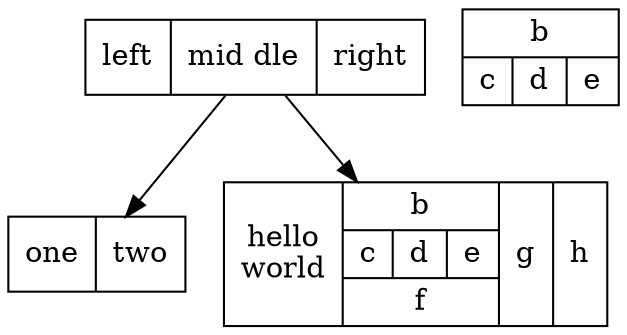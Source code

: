 digraph nested
{
	node [shape=record];
	struct1 [label="<f0> left|<f1> mid\ dle|<f2> right"];
	struct2 [label="<f0> one|<f1> two"];
	struct3 [label="hello\nworld |{ b |{c|<here> d|e}| f}| g | h"];
	struct4 [label="{ b |{c|<here> d|e}}"];
	struct1 -> struct2;
	struct1 -> struct3;
}